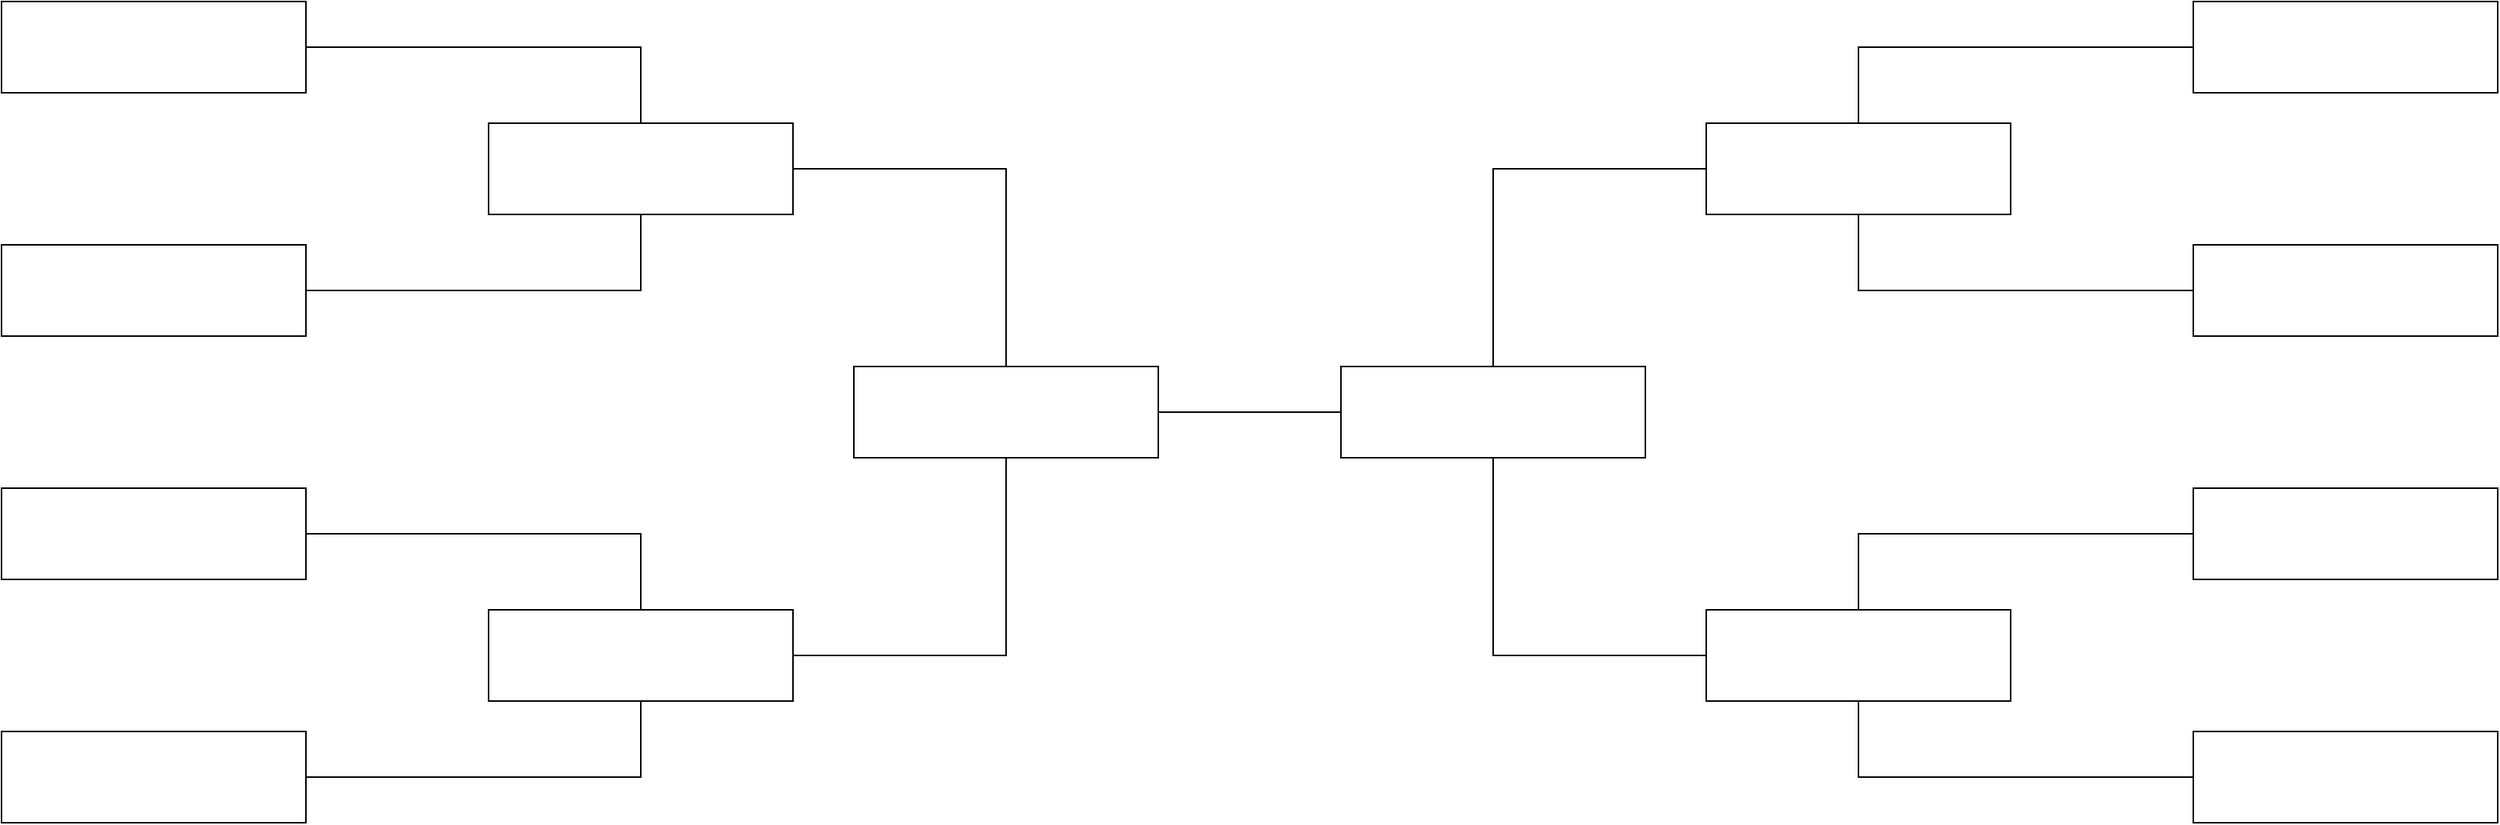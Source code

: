 <mxfile version="13.7.9" type="device"><diagram id="y_lLk1-KUbSRrzr2Sqv-" name="Página-1"><mxGraphModel dx="4513" dy="1973" grid="1" gridSize="10" guides="1" tooltips="1" connect="1" arrows="1" fold="1" page="1" pageScale="1" pageWidth="1100" pageHeight="850" math="0" shadow="0"><root><mxCell id="0"/><mxCell id="1" parent="0"/><mxCell id="Jox9UjFBNuR26i9X_NcC-29" style="edgeStyle=orthogonalEdgeStyle;rounded=0;orthogonalLoop=1;jettySize=auto;html=1;endArrow=none;endFill=0;" edge="1" parent="1" source="Jox9UjFBNuR26i9X_NcC-30" target="Jox9UjFBNuR26i9X_NcC-38"><mxGeometry relative="1" as="geometry"/></mxCell><mxCell id="Jox9UjFBNuR26i9X_NcC-30" value="" style="rounded=0;whiteSpace=wrap;html=1;" vertex="1" parent="1"><mxGeometry x="-230" y="155" width="200" height="60" as="geometry"/></mxCell><mxCell id="Jox9UjFBNuR26i9X_NcC-31" style="edgeStyle=orthogonalEdgeStyle;rounded=0;orthogonalLoop=1;jettySize=auto;html=1;endArrow=none;endFill=0;" edge="1" parent="1" source="Jox9UjFBNuR26i9X_NcC-32" target="Jox9UjFBNuR26i9X_NcC-38"><mxGeometry relative="1" as="geometry"/></mxCell><mxCell id="Jox9UjFBNuR26i9X_NcC-32" value="" style="rounded=0;whiteSpace=wrap;html=1;" vertex="1" parent="1"><mxGeometry x="-230" y="315" width="200" height="60" as="geometry"/></mxCell><mxCell id="Jox9UjFBNuR26i9X_NcC-33" style="edgeStyle=orthogonalEdgeStyle;rounded=0;orthogonalLoop=1;jettySize=auto;html=1;endArrow=none;endFill=0;" edge="1" parent="1" source="Jox9UjFBNuR26i9X_NcC-34" target="Jox9UjFBNuR26i9X_NcC-40"><mxGeometry relative="1" as="geometry"/></mxCell><mxCell id="Jox9UjFBNuR26i9X_NcC-34" value="" style="rounded=0;whiteSpace=wrap;html=1;" vertex="1" parent="1"><mxGeometry x="-230" y="475" width="200" height="60" as="geometry"/></mxCell><mxCell id="Jox9UjFBNuR26i9X_NcC-35" style="edgeStyle=orthogonalEdgeStyle;rounded=0;orthogonalLoop=1;jettySize=auto;html=1;endArrow=none;endFill=0;" edge="1" parent="1" source="Jox9UjFBNuR26i9X_NcC-36" target="Jox9UjFBNuR26i9X_NcC-40"><mxGeometry relative="1" as="geometry"/></mxCell><mxCell id="Jox9UjFBNuR26i9X_NcC-36" value="" style="rounded=0;whiteSpace=wrap;html=1;" vertex="1" parent="1"><mxGeometry x="-230" y="635" width="200" height="60" as="geometry"/></mxCell><mxCell id="Jox9UjFBNuR26i9X_NcC-37" style="edgeStyle=orthogonalEdgeStyle;rounded=0;orthogonalLoop=1;jettySize=auto;html=1;endArrow=none;endFill=0;" edge="1" parent="1" source="Jox9UjFBNuR26i9X_NcC-38" target="Jox9UjFBNuR26i9X_NcC-42"><mxGeometry relative="1" as="geometry"/></mxCell><mxCell id="Jox9UjFBNuR26i9X_NcC-38" value="" style="rounded=0;whiteSpace=wrap;html=1;" vertex="1" parent="1"><mxGeometry x="90" y="235" width="200" height="60" as="geometry"/></mxCell><mxCell id="Jox9UjFBNuR26i9X_NcC-39" style="edgeStyle=orthogonalEdgeStyle;rounded=0;orthogonalLoop=1;jettySize=auto;html=1;endArrow=none;endFill=0;" edge="1" parent="1" source="Jox9UjFBNuR26i9X_NcC-40" target="Jox9UjFBNuR26i9X_NcC-42"><mxGeometry relative="1" as="geometry"/></mxCell><mxCell id="Jox9UjFBNuR26i9X_NcC-40" value="" style="rounded=0;whiteSpace=wrap;html=1;" vertex="1" parent="1"><mxGeometry x="90" y="555" width="200" height="60" as="geometry"/></mxCell><mxCell id="Jox9UjFBNuR26i9X_NcC-41" style="edgeStyle=orthogonalEdgeStyle;rounded=0;orthogonalLoop=1;jettySize=auto;html=1;endArrow=none;endFill=0;" edge="1" parent="1" source="Jox9UjFBNuR26i9X_NcC-42" target="Jox9UjFBNuR26i9X_NcC-55"><mxGeometry relative="1" as="geometry"><mxPoint x="610" y="425" as="sourcePoint"/></mxGeometry></mxCell><mxCell id="Jox9UjFBNuR26i9X_NcC-42" value="" style="rounded=0;whiteSpace=wrap;html=1;" vertex="1" parent="1"><mxGeometry x="330" y="395" width="200" height="60" as="geometry"/></mxCell><mxCell id="Jox9UjFBNuR26i9X_NcC-43" style="edgeStyle=orthogonalEdgeStyle;rounded=0;orthogonalLoop=1;jettySize=auto;html=1;endArrow=none;endFill=0;" edge="1" parent="1" source="Jox9UjFBNuR26i9X_NcC-44" target="Jox9UjFBNuR26i9X_NcC-52"><mxGeometry relative="1" as="geometry"/></mxCell><mxCell id="Jox9UjFBNuR26i9X_NcC-44" value="" style="rounded=0;whiteSpace=wrap;html=1;" vertex="1" parent="1"><mxGeometry x="1210" y="155" width="200" height="60" as="geometry"/></mxCell><mxCell id="Jox9UjFBNuR26i9X_NcC-45" style="edgeStyle=orthogonalEdgeStyle;rounded=0;orthogonalLoop=1;jettySize=auto;html=1;endArrow=none;endFill=0;" edge="1" parent="1" source="Jox9UjFBNuR26i9X_NcC-46" target="Jox9UjFBNuR26i9X_NcC-52"><mxGeometry relative="1" as="geometry"/></mxCell><mxCell id="Jox9UjFBNuR26i9X_NcC-46" value="" style="rounded=0;whiteSpace=wrap;html=1;" vertex="1" parent="1"><mxGeometry x="1210" y="315" width="200" height="60" as="geometry"/></mxCell><mxCell id="Jox9UjFBNuR26i9X_NcC-47" style="edgeStyle=orthogonalEdgeStyle;rounded=0;orthogonalLoop=1;jettySize=auto;html=1;endArrow=none;endFill=0;" edge="1" parent="1" source="Jox9UjFBNuR26i9X_NcC-48" target="Jox9UjFBNuR26i9X_NcC-54"><mxGeometry relative="1" as="geometry"/></mxCell><mxCell id="Jox9UjFBNuR26i9X_NcC-48" value="" style="rounded=0;whiteSpace=wrap;html=1;" vertex="1" parent="1"><mxGeometry x="1210" y="475" width="200" height="60" as="geometry"/></mxCell><mxCell id="Jox9UjFBNuR26i9X_NcC-49" style="edgeStyle=orthogonalEdgeStyle;rounded=0;orthogonalLoop=1;jettySize=auto;html=1;endArrow=none;endFill=0;" edge="1" parent="1" source="Jox9UjFBNuR26i9X_NcC-50" target="Jox9UjFBNuR26i9X_NcC-54"><mxGeometry relative="1" as="geometry"/></mxCell><mxCell id="Jox9UjFBNuR26i9X_NcC-50" value="" style="rounded=0;whiteSpace=wrap;html=1;" vertex="1" parent="1"><mxGeometry x="1210" y="635" width="200" height="60" as="geometry"/></mxCell><mxCell id="Jox9UjFBNuR26i9X_NcC-51" style="edgeStyle=orthogonalEdgeStyle;rounded=0;orthogonalLoop=1;jettySize=auto;html=1;endArrow=none;endFill=0;" edge="1" parent="1" source="Jox9UjFBNuR26i9X_NcC-52" target="Jox9UjFBNuR26i9X_NcC-55"><mxGeometry relative="1" as="geometry"/></mxCell><mxCell id="Jox9UjFBNuR26i9X_NcC-52" value="" style="rounded=0;whiteSpace=wrap;html=1;" vertex="1" parent="1"><mxGeometry x="890" y="235" width="200" height="60" as="geometry"/></mxCell><mxCell id="Jox9UjFBNuR26i9X_NcC-53" style="edgeStyle=orthogonalEdgeStyle;rounded=0;orthogonalLoop=1;jettySize=auto;html=1;endArrow=none;endFill=0;" edge="1" parent="1" source="Jox9UjFBNuR26i9X_NcC-54" target="Jox9UjFBNuR26i9X_NcC-55"><mxGeometry relative="1" as="geometry"/></mxCell><mxCell id="Jox9UjFBNuR26i9X_NcC-54" value="" style="rounded=0;whiteSpace=wrap;html=1;" vertex="1" parent="1"><mxGeometry x="890" y="555" width="200" height="60" as="geometry"/></mxCell><mxCell id="Jox9UjFBNuR26i9X_NcC-55" value="" style="rounded=0;whiteSpace=wrap;html=1;" vertex="1" parent="1"><mxGeometry x="650" y="395" width="200" height="60" as="geometry"/></mxCell><mxCell id="Jox9UjFBNuR26i9X_NcC-56" style="edgeStyle=orthogonalEdgeStyle;rounded=0;orthogonalLoop=1;jettySize=auto;html=1;exitX=0.5;exitY=1;exitDx=0;exitDy=0;endArrow=none;endFill=0;" edge="1" parent="1" source="Jox9UjFBNuR26i9X_NcC-52" target="Jox9UjFBNuR26i9X_NcC-52"><mxGeometry relative="1" as="geometry"/></mxCell></root></mxGraphModel></diagram></mxfile>